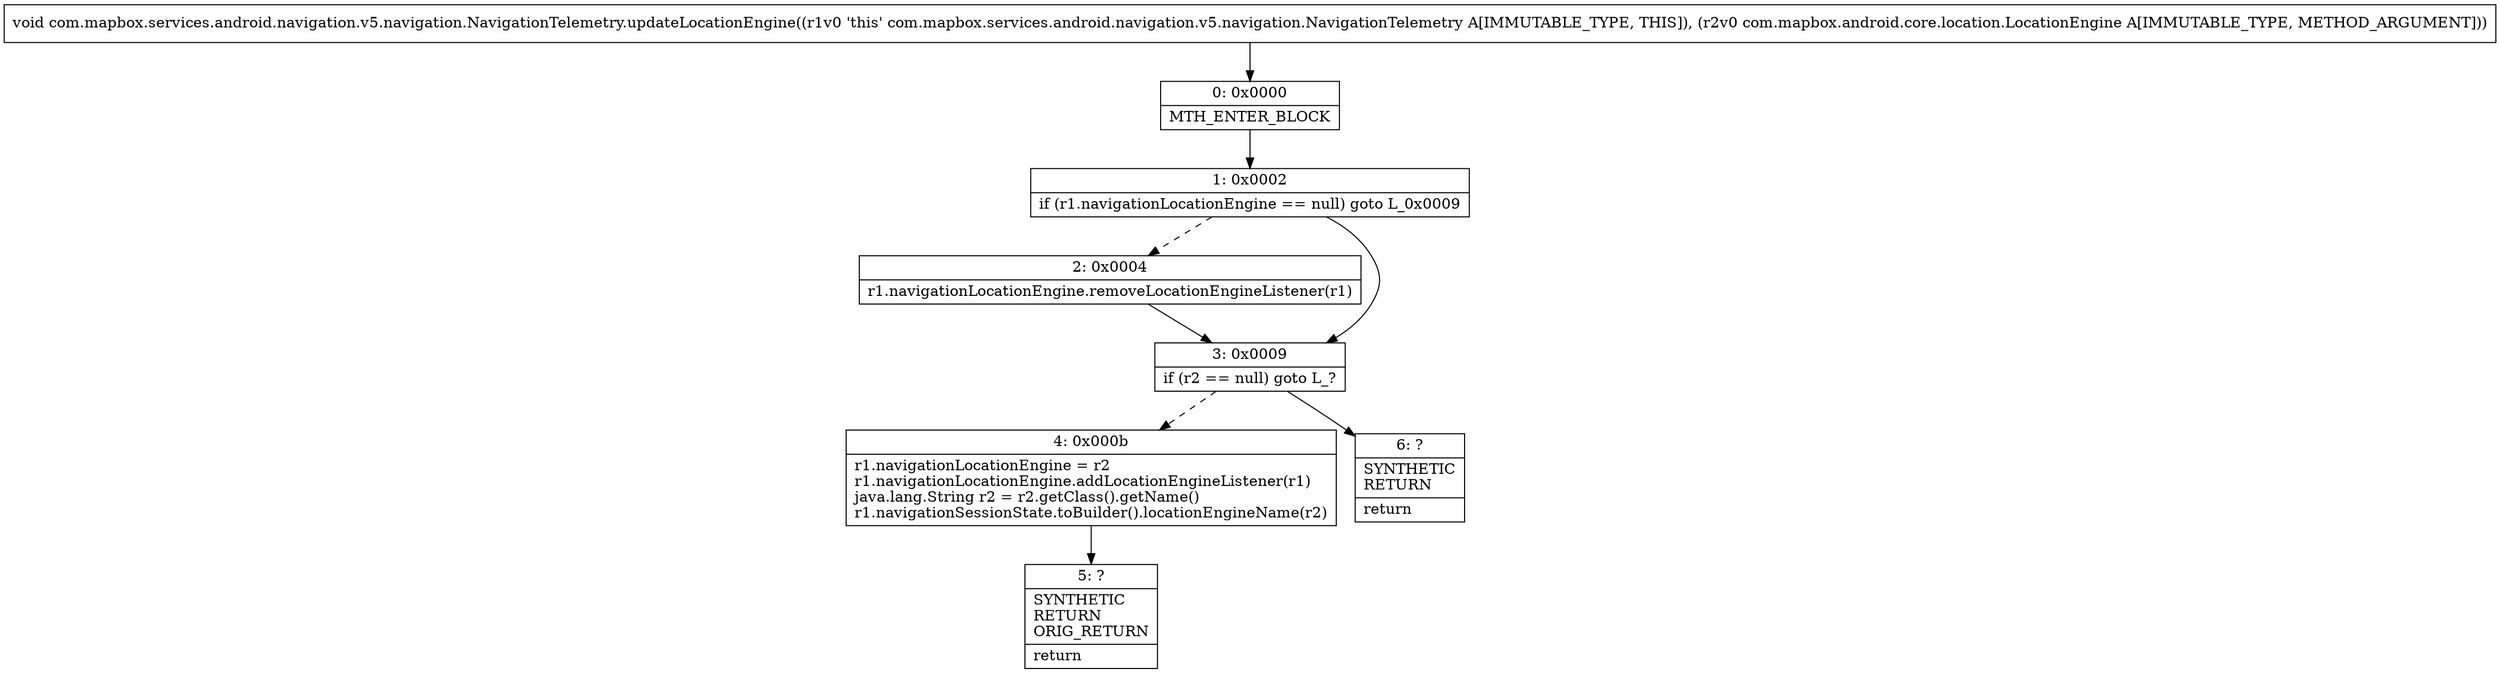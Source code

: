 digraph "CFG forcom.mapbox.services.android.navigation.v5.navigation.NavigationTelemetry.updateLocationEngine(Lcom\/mapbox\/android\/core\/location\/LocationEngine;)V" {
Node_0 [shape=record,label="{0\:\ 0x0000|MTH_ENTER_BLOCK\l}"];
Node_1 [shape=record,label="{1\:\ 0x0002|if (r1.navigationLocationEngine == null) goto L_0x0009\l}"];
Node_2 [shape=record,label="{2\:\ 0x0004|r1.navigationLocationEngine.removeLocationEngineListener(r1)\l}"];
Node_3 [shape=record,label="{3\:\ 0x0009|if (r2 == null) goto L_?\l}"];
Node_4 [shape=record,label="{4\:\ 0x000b|r1.navigationLocationEngine = r2\lr1.navigationLocationEngine.addLocationEngineListener(r1)\ljava.lang.String r2 = r2.getClass().getName()\lr1.navigationSessionState.toBuilder().locationEngineName(r2)\l}"];
Node_5 [shape=record,label="{5\:\ ?|SYNTHETIC\lRETURN\lORIG_RETURN\l|return\l}"];
Node_6 [shape=record,label="{6\:\ ?|SYNTHETIC\lRETURN\l|return\l}"];
MethodNode[shape=record,label="{void com.mapbox.services.android.navigation.v5.navigation.NavigationTelemetry.updateLocationEngine((r1v0 'this' com.mapbox.services.android.navigation.v5.navigation.NavigationTelemetry A[IMMUTABLE_TYPE, THIS]), (r2v0 com.mapbox.android.core.location.LocationEngine A[IMMUTABLE_TYPE, METHOD_ARGUMENT])) }"];
MethodNode -> Node_0;
Node_0 -> Node_1;
Node_1 -> Node_2[style=dashed];
Node_1 -> Node_3;
Node_2 -> Node_3;
Node_3 -> Node_4[style=dashed];
Node_3 -> Node_6;
Node_4 -> Node_5;
}

